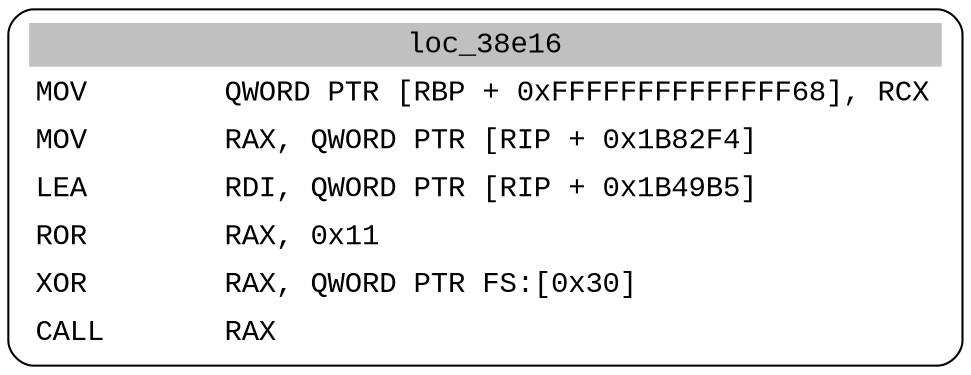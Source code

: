 digraph asm_graph {
1941 [
shape="Mrecord" fontname="Courier New"label =<<table border="0" cellborder="0" cellpadding="3"><tr><td align="center" colspan="2" bgcolor="grey">loc_38e16</td></tr><tr><td align="left">MOV        QWORD PTR [RBP + 0xFFFFFFFFFFFFFF68], RCX</td></tr><tr><td align="left">MOV        RAX, QWORD PTR [RIP + 0x1B82F4]</td></tr><tr><td align="left">LEA        RDI, QWORD PTR [RIP + 0x1B49B5]</td></tr><tr><td align="left">ROR        RAX, 0x11</td></tr><tr><td align="left">XOR        RAX, QWORD PTR FS:[0x30]</td></tr><tr><td align="left">CALL       RAX</td></tr></table>> ];
}
